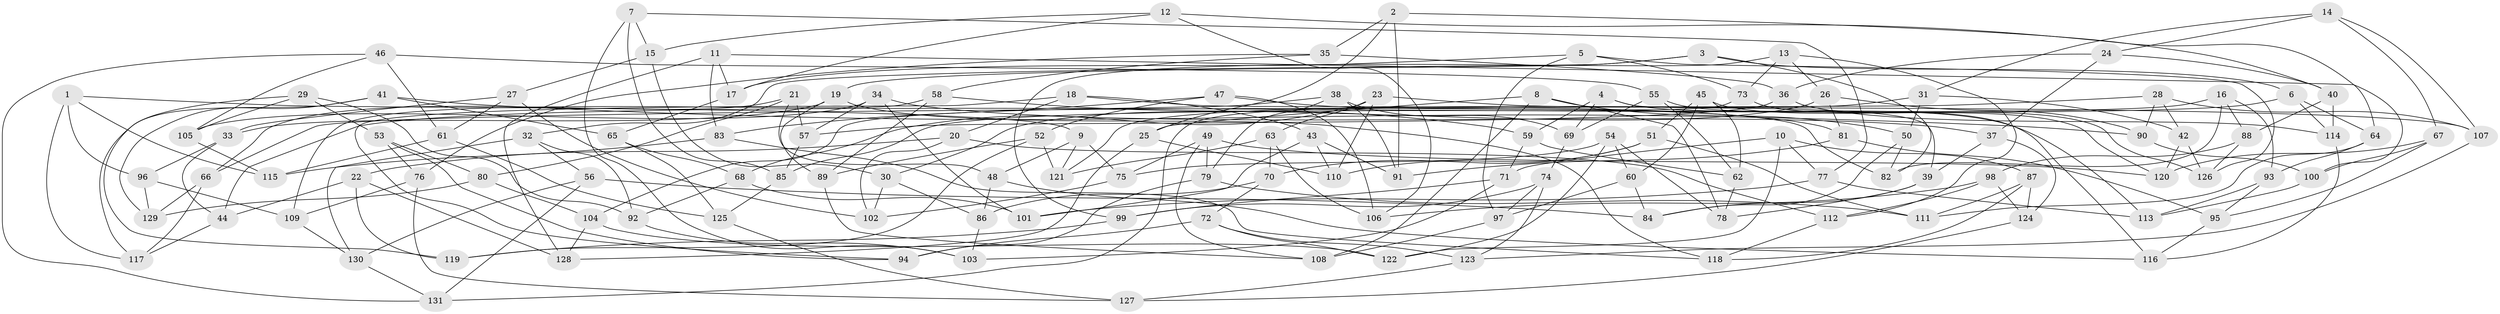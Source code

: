 // coarse degree distribution, {6: 0.39622641509433965, 4: 0.09433962264150944, 8: 0.1320754716981132, 5: 0.11320754716981132, 3: 0.03773584905660377, 7: 0.16981132075471697, 9: 0.05660377358490566}
// Generated by graph-tools (version 1.1) at 2025/38/03/04/25 23:38:17]
// undirected, 131 vertices, 262 edges
graph export_dot {
  node [color=gray90,style=filled];
  1;
  2;
  3;
  4;
  5;
  6;
  7;
  8;
  9;
  10;
  11;
  12;
  13;
  14;
  15;
  16;
  17;
  18;
  19;
  20;
  21;
  22;
  23;
  24;
  25;
  26;
  27;
  28;
  29;
  30;
  31;
  32;
  33;
  34;
  35;
  36;
  37;
  38;
  39;
  40;
  41;
  42;
  43;
  44;
  45;
  46;
  47;
  48;
  49;
  50;
  51;
  52;
  53;
  54;
  55;
  56;
  57;
  58;
  59;
  60;
  61;
  62;
  63;
  64;
  65;
  66;
  67;
  68;
  69;
  70;
  71;
  72;
  73;
  74;
  75;
  76;
  77;
  78;
  79;
  80;
  81;
  82;
  83;
  84;
  85;
  86;
  87;
  88;
  89;
  90;
  91;
  92;
  93;
  94;
  95;
  96;
  97;
  98;
  99;
  100;
  101;
  102;
  103;
  104;
  105;
  106;
  107;
  108;
  109;
  110;
  111;
  112;
  113;
  114;
  115;
  116;
  117;
  118;
  119;
  120;
  121;
  122;
  123;
  124;
  125;
  126;
  127;
  128;
  129;
  130;
  131;
  1 -- 9;
  1 -- 115;
  1 -- 96;
  1 -- 117;
  2 -- 25;
  2 -- 40;
  2 -- 35;
  2 -- 91;
  3 -- 82;
  3 -- 32;
  3 -- 6;
  3 -- 19;
  4 -- 59;
  4 -- 69;
  4 -- 39;
  4 -- 113;
  5 -- 17;
  5 -- 126;
  5 -- 73;
  5 -- 97;
  6 -- 114;
  6 -- 64;
  6 -- 44;
  7 -- 77;
  7 -- 15;
  7 -- 85;
  7 -- 103;
  8 -- 50;
  8 -- 78;
  8 -- 108;
  8 -- 25;
  9 -- 121;
  9 -- 48;
  9 -- 75;
  10 -- 122;
  10 -- 71;
  10 -- 77;
  10 -- 87;
  11 -- 17;
  11 -- 100;
  11 -- 83;
  11 -- 128;
  12 -- 15;
  12 -- 64;
  12 -- 106;
  12 -- 17;
  13 -- 73;
  13 -- 112;
  13 -- 99;
  13 -- 26;
  14 -- 67;
  14 -- 31;
  14 -- 24;
  14 -- 107;
  15 -- 30;
  15 -- 27;
  16 -- 85;
  16 -- 93;
  16 -- 88;
  16 -- 82;
  17 -- 65;
  18 -- 82;
  18 -- 94;
  18 -- 43;
  18 -- 20;
  19 -- 89;
  19 -- 118;
  19 -- 33;
  20 -- 22;
  20 -- 102;
  20 -- 112;
  21 -- 66;
  21 -- 57;
  21 -- 80;
  21 -- 48;
  22 -- 119;
  22 -- 128;
  22 -- 44;
  23 -- 107;
  23 -- 63;
  23 -- 110;
  23 -- 68;
  24 -- 36;
  24 -- 40;
  24 -- 37;
  25 -- 110;
  25 -- 128;
  26 -- 81;
  26 -- 30;
  26 -- 90;
  27 -- 102;
  27 -- 61;
  27 -- 33;
  28 -- 66;
  28 -- 90;
  28 -- 42;
  28 -- 107;
  29 -- 105;
  29 -- 119;
  29 -- 92;
  29 -- 53;
  30 -- 102;
  30 -- 86;
  31 -- 121;
  31 -- 50;
  31 -- 42;
  32 -- 92;
  32 -- 56;
  32 -- 130;
  33 -- 96;
  33 -- 44;
  34 -- 105;
  34 -- 37;
  34 -- 101;
  34 -- 57;
  35 -- 58;
  35 -- 36;
  35 -- 76;
  36 -- 57;
  36 -- 114;
  37 -- 124;
  37 -- 39;
  38 -- 69;
  38 -- 104;
  38 -- 91;
  38 -- 79;
  39 -- 78;
  39 -- 84;
  40 -- 114;
  40 -- 88;
  41 -- 65;
  41 -- 90;
  41 -- 129;
  41 -- 117;
  42 -- 126;
  42 -- 120;
  43 -- 110;
  43 -- 91;
  43 -- 101;
  44 -- 117;
  45 -- 60;
  45 -- 62;
  45 -- 120;
  45 -- 51;
  46 -- 105;
  46 -- 55;
  46 -- 61;
  46 -- 131;
  47 -- 52;
  47 -- 83;
  47 -- 81;
  47 -- 106;
  48 -- 116;
  48 -- 86;
  49 -- 79;
  49 -- 75;
  49 -- 120;
  49 -- 108;
  50 -- 82;
  50 -- 84;
  51 -- 111;
  51 -- 110;
  51 -- 70;
  52 -- 89;
  52 -- 119;
  52 -- 121;
  53 -- 76;
  53 -- 94;
  53 -- 80;
  54 -- 122;
  54 -- 78;
  54 -- 75;
  54 -- 60;
  55 -- 69;
  55 -- 62;
  55 -- 116;
  56 -- 130;
  56 -- 131;
  56 -- 84;
  57 -- 85;
  58 -- 109;
  58 -- 89;
  58 -- 59;
  59 -- 62;
  59 -- 71;
  60 -- 97;
  60 -- 84;
  61 -- 125;
  61 -- 115;
  62 -- 78;
  63 -- 70;
  63 -- 121;
  63 -- 106;
  64 -- 111;
  64 -- 93;
  65 -- 125;
  65 -- 68;
  66 -- 129;
  66 -- 117;
  67 -- 120;
  67 -- 100;
  67 -- 95;
  68 -- 101;
  68 -- 92;
  69 -- 74;
  70 -- 86;
  70 -- 72;
  71 -- 99;
  71 -- 103;
  72 -- 122;
  72 -- 94;
  72 -- 123;
  73 -- 126;
  73 -- 131;
  74 -- 99;
  74 -- 97;
  74 -- 123;
  75 -- 102;
  76 -- 127;
  76 -- 109;
  77 -- 101;
  77 -- 113;
  79 -- 94;
  79 -- 111;
  80 -- 104;
  80 -- 129;
  81 -- 91;
  81 -- 95;
  83 -- 118;
  83 -- 115;
  85 -- 125;
  86 -- 103;
  87 -- 111;
  87 -- 118;
  87 -- 124;
  88 -- 126;
  88 -- 98;
  89 -- 108;
  90 -- 100;
  92 -- 103;
  93 -- 113;
  93 -- 95;
  95 -- 116;
  96 -- 129;
  96 -- 109;
  97 -- 108;
  98 -- 124;
  98 -- 106;
  98 -- 112;
  99 -- 119;
  100 -- 113;
  104 -- 128;
  104 -- 122;
  105 -- 115;
  107 -- 123;
  109 -- 130;
  112 -- 118;
  114 -- 116;
  123 -- 127;
  124 -- 127;
  125 -- 127;
  130 -- 131;
}

